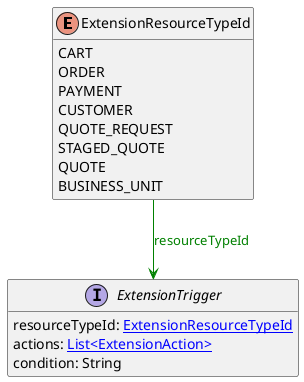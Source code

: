 @startuml

hide methods
enum ExtensionResourceTypeId {
    CART
    ORDER
    PAYMENT
    CUSTOMER
    QUOTE_REQUEST
    STAGED_QUOTE
    QUOTE
    BUSINESS_UNIT
}
interface ExtensionTrigger [[ExtensionTrigger.svg]]  {
    resourceTypeId: [[ExtensionResourceTypeId.svg ExtensionResourceTypeId]]
    actions: [[ExtensionAction.svg List<ExtensionAction>]]
    condition: String
}
ExtensionResourceTypeId --> ExtensionTrigger #green;text:green : "resourceTypeId"
@enduml
